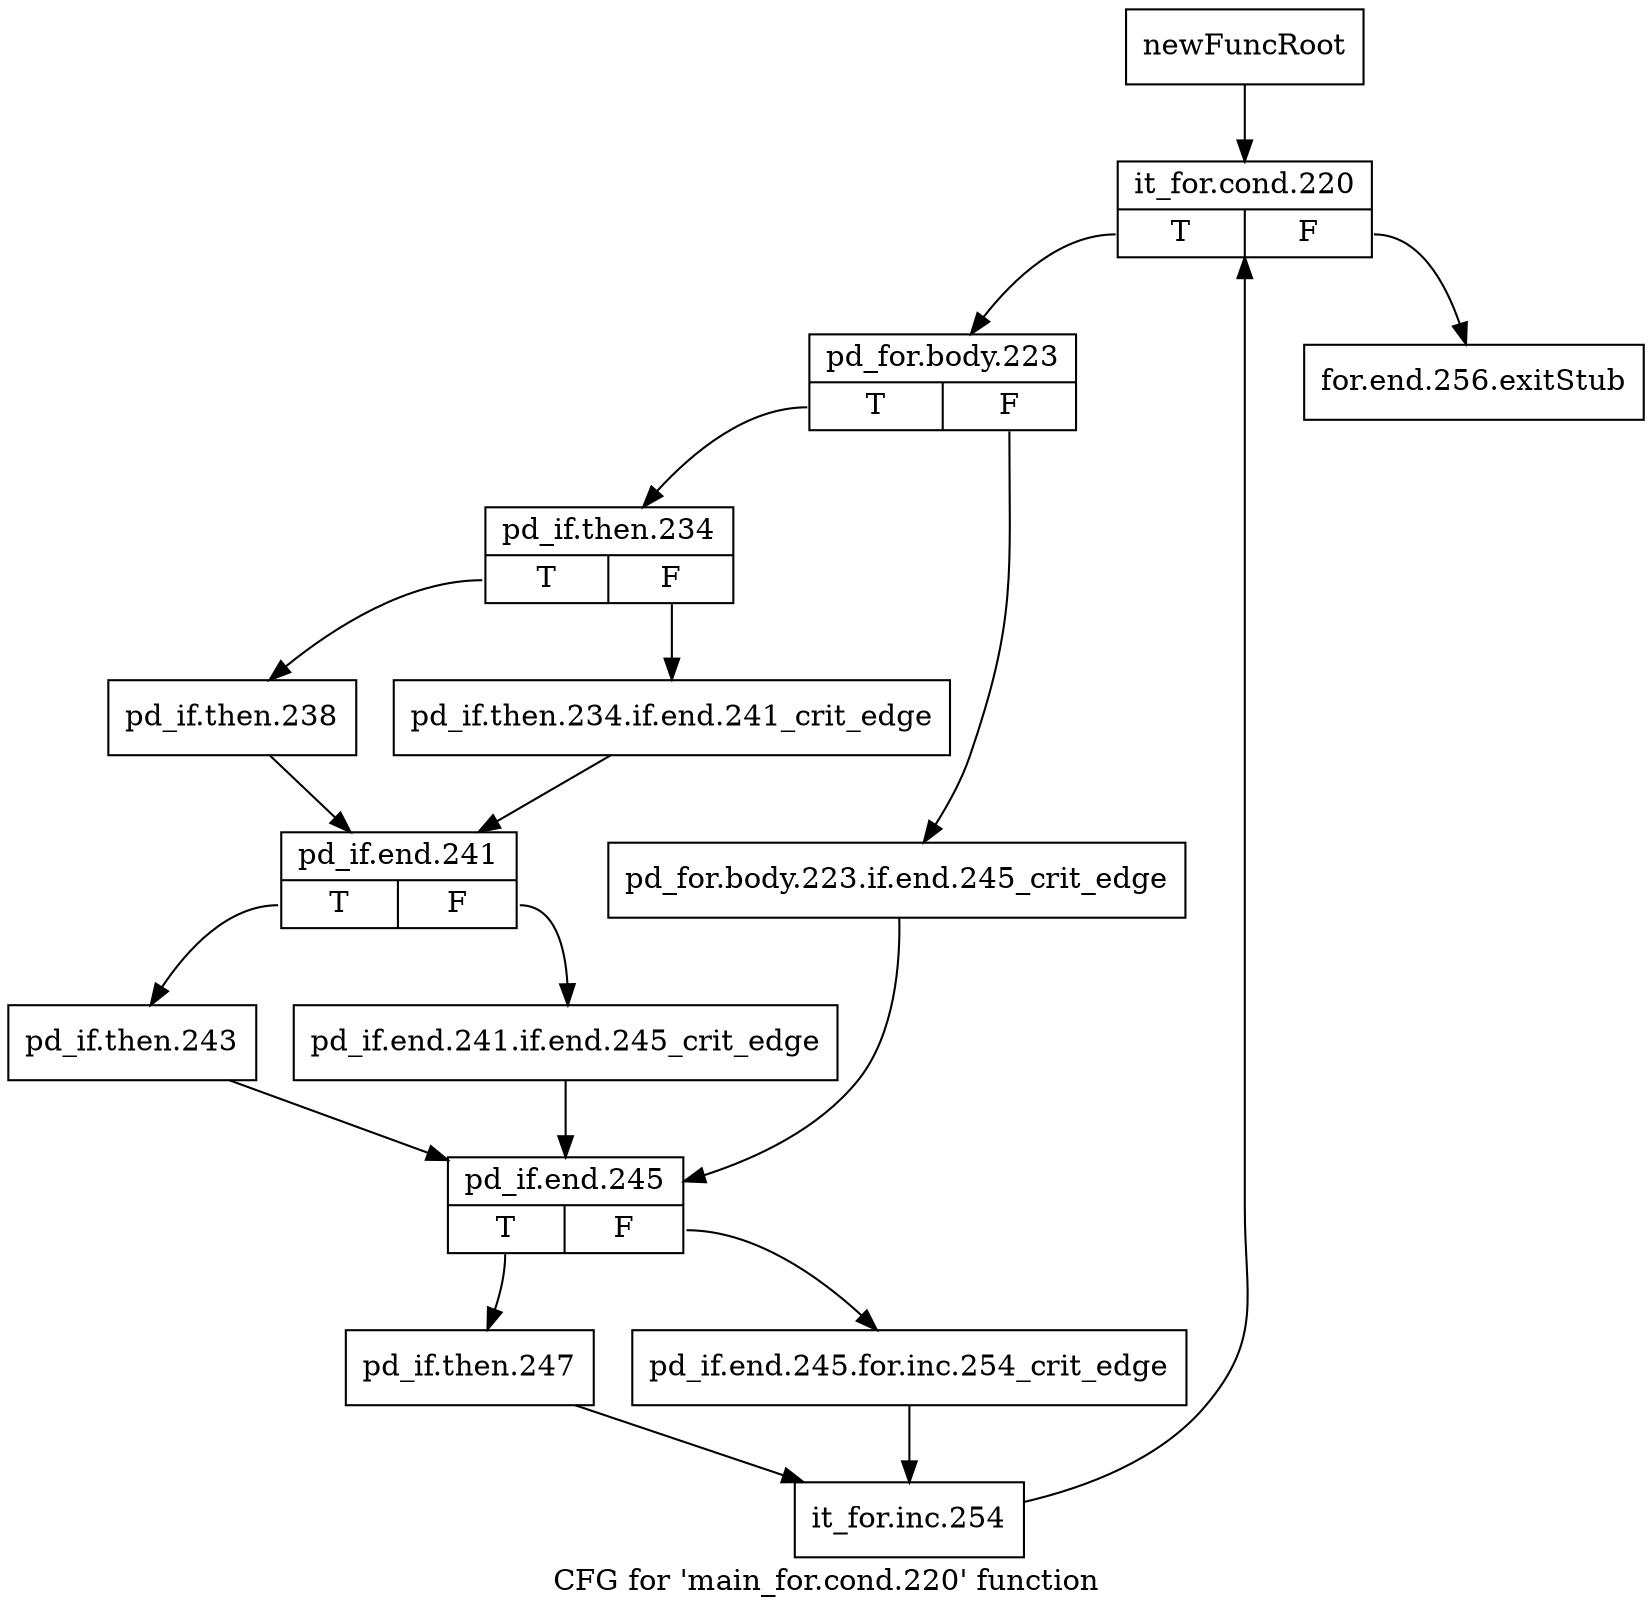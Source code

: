 digraph "CFG for 'main_for.cond.220' function" {
	label="CFG for 'main_for.cond.220' function";

	Node0x244e2d0 [shape=record,label="{newFuncRoot}"];
	Node0x244e2d0 -> Node0x244e370;
	Node0x244e320 [shape=record,label="{for.end.256.exitStub}"];
	Node0x244e370 [shape=record,label="{it_for.cond.220|{<s0>T|<s1>F}}"];
	Node0x244e370:s0 -> Node0x244e3c0;
	Node0x244e370:s1 -> Node0x244e320;
	Node0x244e3c0 [shape=record,label="{pd_for.body.223|{<s0>T|<s1>F}}"];
	Node0x244e3c0:s0 -> Node0x244e460;
	Node0x244e3c0:s1 -> Node0x244e410;
	Node0x244e410 [shape=record,label="{pd_for.body.223.if.end.245_crit_edge}"];
	Node0x244e410 -> Node0x244e640;
	Node0x244e460 [shape=record,label="{pd_if.then.234|{<s0>T|<s1>F}}"];
	Node0x244e460:s0 -> Node0x244e500;
	Node0x244e460:s1 -> Node0x244e4b0;
	Node0x244e4b0 [shape=record,label="{pd_if.then.234.if.end.241_crit_edge}"];
	Node0x244e4b0 -> Node0x244e550;
	Node0x244e500 [shape=record,label="{pd_if.then.238}"];
	Node0x244e500 -> Node0x244e550;
	Node0x244e550 [shape=record,label="{pd_if.end.241|{<s0>T|<s1>F}}"];
	Node0x244e550:s0 -> Node0x244e5f0;
	Node0x244e550:s1 -> Node0x244e5a0;
	Node0x244e5a0 [shape=record,label="{pd_if.end.241.if.end.245_crit_edge}"];
	Node0x244e5a0 -> Node0x244e640;
	Node0x244e5f0 [shape=record,label="{pd_if.then.243}"];
	Node0x244e5f0 -> Node0x244e640;
	Node0x244e640 [shape=record,label="{pd_if.end.245|{<s0>T|<s1>F}}"];
	Node0x244e640:s0 -> Node0x244e6e0;
	Node0x244e640:s1 -> Node0x244e690;
	Node0x244e690 [shape=record,label="{pd_if.end.245.for.inc.254_crit_edge}"];
	Node0x244e690 -> Node0x244e730;
	Node0x244e6e0 [shape=record,label="{pd_if.then.247}"];
	Node0x244e6e0 -> Node0x244e730;
	Node0x244e730 [shape=record,label="{it_for.inc.254}"];
	Node0x244e730 -> Node0x244e370;
}
